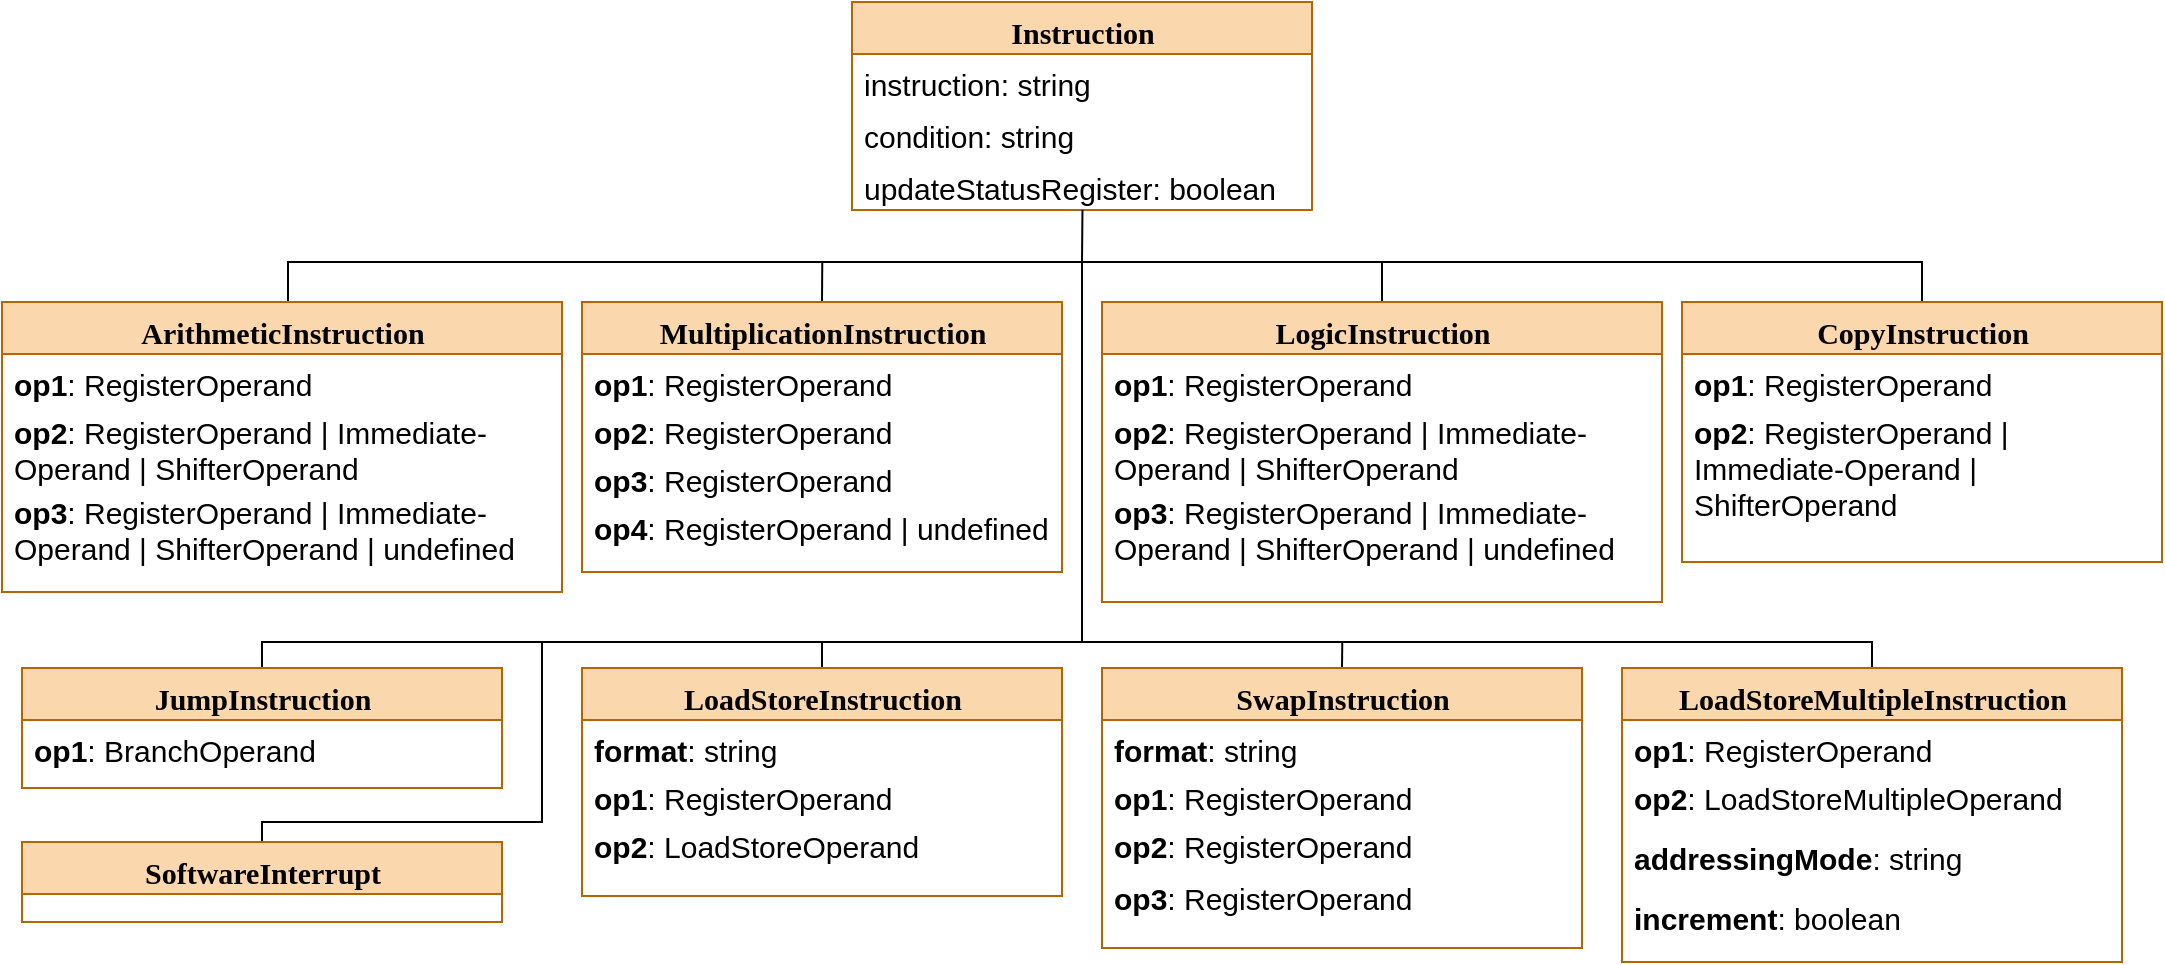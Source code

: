 <mxfile version="15.3.7" type="device"><diagram name="Page-1" id="9f46799a-70d6-7492-0946-bef42562c5a5"><mxGraphModel dx="2031" dy="1074" grid="1" gridSize="10" guides="1" tooltips="1" connect="1" arrows="1" fold="1" page="1" pageScale="1" pageWidth="1100" pageHeight="850" background="none" math="0" shadow="0"><root><mxCell id="0"/><mxCell id="1" parent="0"/><mxCell id="78961159f06e98e8-17" value="Instruction" style="swimlane;html=1;fontStyle=1;align=center;verticalAlign=top;childLayout=stackLayout;horizontal=1;startSize=26;horizontalStack=0;resizeParent=1;resizeLast=0;collapsible=0;marginBottom=0;swimlaneFillColor=#ffffff;rounded=0;shadow=0;comic=0;labelBackgroundColor=none;strokeWidth=1;fillColor=#fad7ac;fontFamily=Verdana;fontSize=15;strokeColor=#b46504;" parent="1" vertex="1"><mxGeometry x="435" y="20" width="230" height="104" as="geometry"><mxRectangle x="90" y="83" width="60" height="26" as="alternateBounds"/></mxGeometry></mxCell><mxCell id="iO1MUglFfyIDGqG5VZCl-19" value="instruction: string" style="text;html=1;strokeColor=none;fillColor=none;align=left;verticalAlign=top;spacingLeft=4;spacingRight=4;whiteSpace=wrap;overflow=hidden;rotatable=0;points=[[0,0.5],[1,0.5]];portConstraint=eastwest;fontSize=15;" parent="78961159f06e98e8-17" vertex="1"><mxGeometry y="26" width="230" height="26" as="geometry"/></mxCell><mxCell id="iO1MUglFfyIDGqG5VZCl-20" value="condition: string" style="text;html=1;strokeColor=none;fillColor=none;align=left;verticalAlign=top;spacingLeft=4;spacingRight=4;whiteSpace=wrap;overflow=hidden;rotatable=0;points=[[0,0.5],[1,0.5]];portConstraint=eastwest;fontSize=15;" parent="78961159f06e98e8-17" vertex="1"><mxGeometry y="52" width="230" height="26" as="geometry"/></mxCell><mxCell id="iO1MUglFfyIDGqG5VZCl-21" value="updateStatusRegister: boolean" style="text;html=1;strokeColor=none;fillColor=none;align=left;verticalAlign=top;spacingLeft=4;spacingRight=4;whiteSpace=wrap;overflow=hidden;rotatable=0;points=[[0,0.5],[1,0.5]];portConstraint=eastwest;fontSize=15;" parent="78961159f06e98e8-17" vertex="1"><mxGeometry y="78" width="230" height="26" as="geometry"/></mxCell><mxCell id="iO1MUglFfyIDGqG5VZCl-62" style="edgeStyle=none;rounded=0;orthogonalLoop=1;jettySize=auto;html=1;exitX=0.5;exitY=0;exitDx=0;exitDy=0;endArrow=none;endFill=0;startSize=14;endSize=14;sourcePerimeterSpacing=8;targetPerimeterSpacing=8;" parent="1" source="nyLYK7EHAeeoyXZ7ThV--1" edge="1"><mxGeometry relative="1" as="geometry"><mxPoint x="420.143" y="150" as="targetPoint"/></mxGeometry></mxCell><mxCell id="nyLYK7EHAeeoyXZ7ThV--1" value="MultiplicationInstruction" style="swimlane;html=1;fontStyle=1;align=center;verticalAlign=top;childLayout=stackLayout;horizontal=1;startSize=26;horizontalStack=0;resizeParent=1;resizeLast=0;collapsible=0;marginBottom=0;swimlaneFillColor=#ffffff;rounded=0;shadow=0;comic=0;labelBackgroundColor=none;strokeWidth=1;fillColor=#fad7ac;fontFamily=Verdana;fontSize=15;strokeColor=#b46504;swimlaneLine=1;" parent="1" vertex="1"><mxGeometry x="300" y="170" width="240" height="135" as="geometry"><mxRectangle x="90" y="83" width="60" height="26" as="alternateBounds"/></mxGeometry></mxCell><mxCell id="nyLYK7EHAeeoyXZ7ThV--28" value="&lt;b&gt;op1&lt;/b&gt;: RegisterOperand" style="text;html=1;strokeColor=none;fillColor=none;align=left;verticalAlign=top;spacingLeft=4;spacingRight=4;whiteSpace=wrap;overflow=hidden;rotatable=0;points=[[0,0.5],[1,0.5]];portConstraint=eastwest;fontSize=15;" parent="nyLYK7EHAeeoyXZ7ThV--1" vertex="1"><mxGeometry y="26" width="240" height="24" as="geometry"/></mxCell><mxCell id="iO1MUglFfyIDGqG5VZCl-32" value="&lt;b&gt;op2&lt;/b&gt;: RegisterOperand" style="text;html=1;strokeColor=none;fillColor=none;align=left;verticalAlign=top;spacingLeft=4;spacingRight=4;whiteSpace=wrap;overflow=hidden;rotatable=0;points=[[0,0.5],[1,0.5]];portConstraint=eastwest;fontSize=15;" parent="nyLYK7EHAeeoyXZ7ThV--1" vertex="1"><mxGeometry y="50" width="240" height="24" as="geometry"/></mxCell><mxCell id="iO1MUglFfyIDGqG5VZCl-33" value="&lt;b&gt;op3&lt;/b&gt;: RegisterOperand" style="text;html=1;strokeColor=none;fillColor=none;align=left;verticalAlign=top;spacingLeft=4;spacingRight=4;whiteSpace=wrap;overflow=hidden;rotatable=0;points=[[0,0.5],[1,0.5]];portConstraint=eastwest;fontSize=15;" parent="nyLYK7EHAeeoyXZ7ThV--1" vertex="1"><mxGeometry y="74" width="240" height="24" as="geometry"/></mxCell><mxCell id="iO1MUglFfyIDGqG5VZCl-34" value="&lt;b&gt;op4&lt;/b&gt;: RegisterOperand | undefined" style="text;html=1;strokeColor=none;fillColor=none;align=left;verticalAlign=top;spacingLeft=4;spacingRight=4;whiteSpace=wrap;overflow=hidden;rotatable=0;points=[[0,0.5],[1,0.5]];portConstraint=eastwest;fontSize=15;" parent="nyLYK7EHAeeoyXZ7ThV--1" vertex="1"><mxGeometry y="98" width="240" height="24" as="geometry"/></mxCell><mxCell id="iO1MUglFfyIDGqG5VZCl-61" style="edgeStyle=none;rounded=0;orthogonalLoop=1;jettySize=auto;html=1;exitX=0.5;exitY=0;exitDx=0;exitDy=0;endArrow=none;endFill=0;startSize=14;endSize=14;sourcePerimeterSpacing=8;targetPerimeterSpacing=8;" parent="1" source="iO1MUglFfyIDGqG5VZCl-24" edge="1"><mxGeometry relative="1" as="geometry"><mxPoint x="700" y="150" as="targetPoint"/></mxGeometry></mxCell><mxCell id="iO1MUglFfyIDGqG5VZCl-24" value="LogicInstruction" style="swimlane;html=1;fontStyle=1;align=center;verticalAlign=top;childLayout=stackLayout;horizontal=1;startSize=26;horizontalStack=0;resizeParent=1;resizeLast=0;collapsible=0;marginBottom=0;swimlaneFillColor=#ffffff;rounded=0;shadow=0;comic=0;labelBackgroundColor=none;strokeWidth=1;fillColor=#fad7ac;fontFamily=Verdana;fontSize=15;strokeColor=#b46504;swimlaneLine=1;" parent="1" vertex="1"><mxGeometry x="560" y="170" width="280" height="150" as="geometry"><mxRectangle x="90" y="83" width="60" height="26" as="alternateBounds"/></mxGeometry></mxCell><mxCell id="iO1MUglFfyIDGqG5VZCl-25" value="&lt;b&gt;op1&lt;/b&gt;: RegisterOperand" style="text;html=1;strokeColor=none;fillColor=none;align=left;verticalAlign=top;spacingLeft=4;spacingRight=4;whiteSpace=wrap;overflow=hidden;rotatable=0;points=[[0,0.5],[1,0.5]];portConstraint=eastwest;fontSize=15;" parent="iO1MUglFfyIDGqG5VZCl-24" vertex="1"><mxGeometry y="26" width="280" height="24" as="geometry"/></mxCell><mxCell id="iO1MUglFfyIDGqG5VZCl-26" value="&lt;b&gt;op2&lt;/b&gt;: RegisterOperand | Immediate-Operand | ShifterOperand" style="text;html=1;strokeColor=none;fillColor=none;align=left;verticalAlign=top;spacingLeft=4;spacingRight=4;whiteSpace=wrap;overflow=hidden;rotatable=0;points=[[0,0.5],[1,0.5]];portConstraint=eastwest;fontSize=15;" parent="iO1MUglFfyIDGqG5VZCl-24" vertex="1"><mxGeometry y="50" width="280" height="40" as="geometry"/></mxCell><mxCell id="iO1MUglFfyIDGqG5VZCl-27" value="&lt;b&gt;op3&lt;/b&gt;: RegisterOperand | Immediate-Operand | ShifterOperand | undefined" style="text;html=1;strokeColor=none;fillColor=none;align=left;verticalAlign=top;spacingLeft=4;spacingRight=4;whiteSpace=wrap;overflow=hidden;rotatable=0;points=[[0,0.5],[1,0.5]];portConstraint=eastwest;fontSize=15;" parent="iO1MUglFfyIDGqG5VZCl-24" vertex="1"><mxGeometry y="90" width="280" height="40" as="geometry"/></mxCell><mxCell id="iO1MUglFfyIDGqG5VZCl-59" style="edgeStyle=none;rounded=0;orthogonalLoop=1;jettySize=auto;html=1;exitX=0.5;exitY=0;exitDx=0;exitDy=0;entryX=0.488;entryY=0.996;entryDx=0;entryDy=0;entryPerimeter=0;endArrow=none;endFill=0;startSize=14;endSize=14;sourcePerimeterSpacing=8;targetPerimeterSpacing=8;" parent="1" edge="1"><mxGeometry relative="1" as="geometry"><mxPoint x="153" y="170" as="sourcePoint"/><mxPoint x="550.24" y="123.896" as="targetPoint"/><Array as="points"><mxPoint x="153" y="150"/><mxPoint x="550" y="150"/></Array></mxGeometry></mxCell><mxCell id="iO1MUglFfyIDGqG5VZCl-28" value="ArithmeticInstruction" style="swimlane;html=1;fontStyle=1;align=center;verticalAlign=top;childLayout=stackLayout;horizontal=1;startSize=26;horizontalStack=0;resizeParent=1;resizeLast=0;collapsible=0;marginBottom=0;swimlaneFillColor=#ffffff;rounded=0;shadow=0;comic=0;labelBackgroundColor=none;strokeWidth=1;fillColor=#fad7ac;fontFamily=Verdana;fontSize=15;strokeColor=#b46504;swimlaneLine=1;" parent="1" vertex="1"><mxGeometry x="10" y="170" width="280" height="145" as="geometry"><mxRectangle x="90" y="83" width="60" height="26" as="alternateBounds"/></mxGeometry></mxCell><mxCell id="iO1MUglFfyIDGqG5VZCl-29" value="&lt;b&gt;op1&lt;/b&gt;: RegisterOperand" style="text;html=1;strokeColor=none;fillColor=none;align=left;verticalAlign=top;spacingLeft=4;spacingRight=4;whiteSpace=wrap;overflow=hidden;rotatable=0;points=[[0,0.5],[1,0.5]];portConstraint=eastwest;fontSize=15;" parent="iO1MUglFfyIDGqG5VZCl-28" vertex="1"><mxGeometry y="26" width="280" height="24" as="geometry"/></mxCell><mxCell id="iO1MUglFfyIDGqG5VZCl-30" value="&lt;b&gt;op2&lt;/b&gt;: RegisterOperand | Immediate-Operand | ShifterOperand" style="text;html=1;strokeColor=none;fillColor=none;align=left;verticalAlign=top;spacingLeft=4;spacingRight=4;whiteSpace=wrap;overflow=hidden;rotatable=0;points=[[0,0.5],[1,0.5]];portConstraint=eastwest;fontSize=15;" parent="iO1MUglFfyIDGqG5VZCl-28" vertex="1"><mxGeometry y="50" width="280" height="40" as="geometry"/></mxCell><mxCell id="iO1MUglFfyIDGqG5VZCl-31" value="&lt;b&gt;op3&lt;/b&gt;: RegisterOperand | Immediate-Operand | ShifterOperand | undefined" style="text;html=1;strokeColor=none;fillColor=none;align=left;verticalAlign=top;spacingLeft=4;spacingRight=4;whiteSpace=wrap;overflow=hidden;rotatable=0;points=[[0,0.5],[1,0.5]];portConstraint=eastwest;fontSize=15;" parent="iO1MUglFfyIDGqG5VZCl-28" vertex="1"><mxGeometry y="90" width="280" height="40" as="geometry"/></mxCell><mxCell id="iO1MUglFfyIDGqG5VZCl-60" style="edgeStyle=none;rounded=0;orthogonalLoop=1;jettySize=auto;html=1;exitX=0.5;exitY=0;exitDx=0;exitDy=0;endArrow=none;endFill=0;startSize=14;endSize=14;sourcePerimeterSpacing=8;targetPerimeterSpacing=8;" parent="1" source="iO1MUglFfyIDGqG5VZCl-35" edge="1"><mxGeometry relative="1" as="geometry"><mxPoint x="550" y="150" as="targetPoint"/><Array as="points"><mxPoint x="970" y="150"/></Array></mxGeometry></mxCell><mxCell id="iO1MUglFfyIDGqG5VZCl-35" value="CopyInstruction" style="swimlane;html=1;fontStyle=1;align=center;verticalAlign=top;childLayout=stackLayout;horizontal=1;startSize=26;horizontalStack=0;resizeParent=1;resizeLast=0;collapsible=0;marginBottom=0;swimlaneFillColor=#ffffff;rounded=0;shadow=0;comic=0;labelBackgroundColor=none;strokeWidth=1;fillColor=#fad7ac;fontFamily=Verdana;fontSize=15;strokeColor=#b46504;swimlaneLine=1;" parent="1" vertex="1"><mxGeometry x="850" y="170" width="240" height="130" as="geometry"><mxRectangle x="90" y="83" width="60" height="26" as="alternateBounds"/></mxGeometry></mxCell><mxCell id="iO1MUglFfyIDGqG5VZCl-36" value="&lt;b&gt;op1&lt;/b&gt;: RegisterOperand" style="text;html=1;strokeColor=none;fillColor=none;align=left;verticalAlign=top;spacingLeft=4;spacingRight=4;whiteSpace=wrap;overflow=hidden;rotatable=0;points=[[0,0.5],[1,0.5]];portConstraint=eastwest;fontSize=15;" parent="iO1MUglFfyIDGqG5VZCl-35" vertex="1"><mxGeometry y="26" width="240" height="24" as="geometry"/></mxCell><mxCell id="iO1MUglFfyIDGqG5VZCl-37" value="&lt;div&gt;&lt;b&gt;op2&lt;/b&gt;: RegisterOperand | &lt;br&gt;&lt;/div&gt;&lt;div&gt;Immediate-Operand | &lt;br&gt;&lt;/div&gt;&lt;div&gt;ShifterOperand&lt;/div&gt;" style="text;html=1;strokeColor=none;fillColor=none;align=left;verticalAlign=top;spacingLeft=4;spacingRight=4;whiteSpace=wrap;overflow=hidden;rotatable=0;points=[[0,0.5],[1,0.5]];portConstraint=eastwest;fontSize=15;" parent="iO1MUglFfyIDGqG5VZCl-35" vertex="1"><mxGeometry y="50" width="240" height="70" as="geometry"/></mxCell><mxCell id="iO1MUglFfyIDGqG5VZCl-64" style="edgeStyle=none;rounded=0;orthogonalLoop=1;jettySize=auto;html=1;exitX=0.5;exitY=0;exitDx=0;exitDy=0;endArrow=none;endFill=0;startSize=14;endSize=14;sourcePerimeterSpacing=8;targetPerimeterSpacing=8;" parent="1" source="iO1MUglFfyIDGqG5VZCl-39" edge="1"><mxGeometry relative="1" as="geometry"><mxPoint x="420" y="340" as="targetPoint"/><Array as="points"><mxPoint x="140" y="340"/></Array></mxGeometry></mxCell><mxCell id="iO1MUglFfyIDGqG5VZCl-39" value="JumpInstruction" style="swimlane;html=1;fontStyle=1;align=center;verticalAlign=top;childLayout=stackLayout;horizontal=1;startSize=26;horizontalStack=0;resizeParent=1;resizeLast=0;collapsible=0;marginBottom=0;swimlaneFillColor=#ffffff;rounded=0;shadow=0;comic=0;labelBackgroundColor=none;strokeWidth=1;fillColor=#fad7ac;fontFamily=Verdana;fontSize=15;strokeColor=#b46504;swimlaneLine=1;" parent="1" vertex="1"><mxGeometry x="20" y="353" width="240" height="60" as="geometry"><mxRectangle x="90" y="83" width="60" height="26" as="alternateBounds"/></mxGeometry></mxCell><mxCell id="iO1MUglFfyIDGqG5VZCl-40" value="&lt;b&gt;op1&lt;/b&gt;: BranchOperand" style="text;html=1;strokeColor=none;fillColor=none;align=left;verticalAlign=top;spacingLeft=4;spacingRight=4;whiteSpace=wrap;overflow=hidden;rotatable=0;points=[[0,0.5],[1,0.5]];portConstraint=eastwest;fontSize=15;" parent="iO1MUglFfyIDGqG5VZCl-39" vertex="1"><mxGeometry y="26" width="240" height="24" as="geometry"/></mxCell><mxCell id="iO1MUglFfyIDGqG5VZCl-63" style="edgeStyle=none;rounded=0;orthogonalLoop=1;jettySize=auto;html=1;exitX=0.5;exitY=0;exitDx=0;exitDy=0;endArrow=none;endFill=0;startSize=14;endSize=14;sourcePerimeterSpacing=8;targetPerimeterSpacing=8;" parent="1" edge="1"><mxGeometry relative="1" as="geometry"><mxPoint x="550" y="150" as="targetPoint"/><mxPoint x="420" y="353" as="sourcePoint"/><Array as="points"><mxPoint x="420" y="340"/><mxPoint x="550" y="340"/></Array></mxGeometry></mxCell><mxCell id="iO1MUglFfyIDGqG5VZCl-42" value="LoadStoreInstruction" style="swimlane;html=1;fontStyle=1;align=center;verticalAlign=top;childLayout=stackLayout;horizontal=1;startSize=26;horizontalStack=0;resizeParent=1;resizeLast=0;collapsible=0;marginBottom=0;swimlaneFillColor=#ffffff;rounded=0;shadow=0;comic=0;labelBackgroundColor=none;strokeWidth=1;fillColor=#fad7ac;fontFamily=Verdana;fontSize=15;strokeColor=#b46504;swimlaneLine=1;" parent="1" vertex="1"><mxGeometry x="300" y="353" width="240" height="114" as="geometry"><mxRectangle x="90" y="83" width="60" height="26" as="alternateBounds"/></mxGeometry></mxCell><mxCell id="iO1MUglFfyIDGqG5VZCl-44" value="&lt;b&gt;format&lt;/b&gt;: string" style="text;html=1;strokeColor=none;fillColor=none;align=left;verticalAlign=top;spacingLeft=4;spacingRight=4;whiteSpace=wrap;overflow=hidden;rotatable=0;points=[[0,0.5],[1,0.5]];portConstraint=eastwest;fontSize=15;" parent="iO1MUglFfyIDGqG5VZCl-42" vertex="1"><mxGeometry y="26" width="240" height="24" as="geometry"/></mxCell><mxCell id="iO1MUglFfyIDGqG5VZCl-43" value="&lt;b&gt;op1&lt;/b&gt;: RegisterOperand" style="text;html=1;strokeColor=none;fillColor=none;align=left;verticalAlign=top;spacingLeft=4;spacingRight=4;whiteSpace=wrap;overflow=hidden;rotatable=0;points=[[0,0.5],[1,0.5]];portConstraint=eastwest;fontSize=15;" parent="iO1MUglFfyIDGqG5VZCl-42" vertex="1"><mxGeometry y="50" width="240" height="24" as="geometry"/></mxCell><mxCell id="iO1MUglFfyIDGqG5VZCl-45" value="&lt;b&gt;op2&lt;/b&gt;: LoadStoreOperand" style="text;html=1;strokeColor=none;fillColor=none;align=left;verticalAlign=top;spacingLeft=4;spacingRight=4;whiteSpace=wrap;overflow=hidden;rotatable=0;points=[[0,0.5],[1,0.5]];portConstraint=eastwest;fontSize=15;" parent="iO1MUglFfyIDGqG5VZCl-42" vertex="1"><mxGeometry y="74" width="240" height="40" as="geometry"/></mxCell><mxCell id="iO1MUglFfyIDGqG5VZCl-67" style="edgeStyle=none;rounded=0;orthogonalLoop=1;jettySize=auto;html=1;exitX=0.5;exitY=0;exitDx=0;exitDy=0;endArrow=none;endFill=0;startSize=14;endSize=14;sourcePerimeterSpacing=8;targetPerimeterSpacing=8;" parent="1" source="iO1MUglFfyIDGqG5VZCl-46" edge="1"><mxGeometry relative="1" as="geometry"><mxPoint x="680.143" y="340" as="targetPoint"/></mxGeometry></mxCell><mxCell id="iO1MUglFfyIDGqG5VZCl-46" value="SwapInstruction" style="swimlane;html=1;fontStyle=1;align=center;verticalAlign=top;childLayout=stackLayout;horizontal=1;startSize=26;horizontalStack=0;resizeParent=1;resizeLast=0;collapsible=0;marginBottom=0;swimlaneFillColor=#ffffff;rounded=0;shadow=0;comic=0;labelBackgroundColor=none;strokeWidth=1;fillColor=#fad7ac;fontFamily=Verdana;fontSize=15;strokeColor=#b46504;swimlaneLine=1;" parent="1" vertex="1"><mxGeometry x="560" y="353" width="240" height="140" as="geometry"><mxRectangle x="90" y="83" width="60" height="26" as="alternateBounds"/></mxGeometry></mxCell><mxCell id="iO1MUglFfyIDGqG5VZCl-47" value="&lt;b&gt;format&lt;/b&gt;: string" style="text;html=1;strokeColor=none;fillColor=none;align=left;verticalAlign=top;spacingLeft=4;spacingRight=4;whiteSpace=wrap;overflow=hidden;rotatable=0;points=[[0,0.5],[1,0.5]];portConstraint=eastwest;fontSize=15;" parent="iO1MUglFfyIDGqG5VZCl-46" vertex="1"><mxGeometry y="26" width="240" height="24" as="geometry"/></mxCell><mxCell id="iO1MUglFfyIDGqG5VZCl-48" value="&lt;b&gt;op1&lt;/b&gt;: RegisterOperand" style="text;html=1;strokeColor=none;fillColor=none;align=left;verticalAlign=top;spacingLeft=4;spacingRight=4;whiteSpace=wrap;overflow=hidden;rotatable=0;points=[[0,0.5],[1,0.5]];portConstraint=eastwest;fontSize=15;" parent="iO1MUglFfyIDGqG5VZCl-46" vertex="1"><mxGeometry y="50" width="240" height="24" as="geometry"/></mxCell><mxCell id="iO1MUglFfyIDGqG5VZCl-49" value="&lt;b&gt;op2&lt;/b&gt;: RegisterOperand" style="text;html=1;strokeColor=none;fillColor=none;align=left;verticalAlign=top;spacingLeft=4;spacingRight=4;whiteSpace=wrap;overflow=hidden;rotatable=0;points=[[0,0.5],[1,0.5]];portConstraint=eastwest;fontSize=15;" parent="iO1MUglFfyIDGqG5VZCl-46" vertex="1"><mxGeometry y="74" width="240" height="26" as="geometry"/></mxCell><mxCell id="iO1MUglFfyIDGqG5VZCl-50" value="&lt;b&gt;op3&lt;/b&gt;: RegisterOperand" style="text;html=1;strokeColor=none;fillColor=none;align=left;verticalAlign=top;spacingLeft=4;spacingRight=4;whiteSpace=wrap;overflow=hidden;rotatable=0;points=[[0,0.5],[1,0.5]];portConstraint=eastwest;fontSize=15;" parent="iO1MUglFfyIDGqG5VZCl-46" vertex="1"><mxGeometry y="100" width="240" height="40" as="geometry"/></mxCell><mxCell id="iO1MUglFfyIDGqG5VZCl-65" style="edgeStyle=none;rounded=0;orthogonalLoop=1;jettySize=auto;html=1;exitX=0.5;exitY=0;exitDx=0;exitDy=0;endArrow=none;endFill=0;startSize=14;endSize=14;sourcePerimeterSpacing=8;targetPerimeterSpacing=8;" parent="1" source="iO1MUglFfyIDGqG5VZCl-51" edge="1"><mxGeometry relative="1" as="geometry"><mxPoint x="280" y="340" as="targetPoint"/><Array as="points"><mxPoint x="140" y="430"/><mxPoint x="280" y="430"/></Array></mxGeometry></mxCell><mxCell id="iO1MUglFfyIDGqG5VZCl-51" value="SoftwareInterrupt" style="swimlane;html=1;fontStyle=1;align=center;verticalAlign=top;childLayout=stackLayout;horizontal=1;startSize=26;horizontalStack=0;resizeParent=1;resizeLast=0;collapsible=0;marginBottom=0;swimlaneFillColor=#ffffff;rounded=0;shadow=0;comic=0;labelBackgroundColor=none;strokeWidth=1;fillColor=#fad7ac;fontFamily=Verdana;fontSize=15;strokeColor=#b46504;swimlaneLine=1;" parent="1" vertex="1"><mxGeometry x="20" y="440" width="240" height="40" as="geometry"><mxRectangle x="90" y="83" width="60" height="26" as="alternateBounds"/></mxGeometry></mxCell><mxCell id="iO1MUglFfyIDGqG5VZCl-66" style="edgeStyle=none;rounded=0;orthogonalLoop=1;jettySize=auto;html=1;exitX=0.5;exitY=0;exitDx=0;exitDy=0;endArrow=none;endFill=0;startSize=14;endSize=14;sourcePerimeterSpacing=8;targetPerimeterSpacing=8;" parent="1" edge="1"><mxGeometry relative="1" as="geometry"><mxPoint x="550" y="340" as="targetPoint"/><Array as="points"><mxPoint x="945" y="340"/></Array><mxPoint x="945" y="353" as="sourcePoint"/></mxGeometry></mxCell><mxCell id="iO1MUglFfyIDGqG5VZCl-53" value="LoadStoreMultipleInstruction" style="swimlane;html=1;fontStyle=1;align=center;verticalAlign=top;childLayout=stackLayout;horizontal=1;startSize=26;horizontalStack=0;resizeParent=1;resizeLast=0;collapsible=0;marginBottom=0;swimlaneFillColor=#ffffff;rounded=0;shadow=0;comic=0;labelBackgroundColor=none;strokeWidth=1;fillColor=#fad7ac;fontFamily=Verdana;fontSize=15;strokeColor=#b46504;swimlaneLine=1;" parent="1" vertex="1"><mxGeometry x="820" y="353" width="250" height="147" as="geometry"><mxRectangle x="90" y="83" width="60" height="26" as="alternateBounds"/></mxGeometry></mxCell><mxCell id="iO1MUglFfyIDGqG5VZCl-55" value="&lt;b&gt;op1&lt;/b&gt;: RegisterOperand" style="text;html=1;strokeColor=none;fillColor=none;align=left;verticalAlign=top;spacingLeft=4;spacingRight=4;whiteSpace=wrap;overflow=hidden;rotatable=0;points=[[0,0.5],[1,0.5]];portConstraint=eastwest;fontSize=15;" parent="iO1MUglFfyIDGqG5VZCl-53" vertex="1"><mxGeometry y="26" width="250" height="24" as="geometry"/></mxCell><mxCell id="iO1MUglFfyIDGqG5VZCl-56" value="&lt;b&gt;op2&lt;/b&gt;: LoadStoreMultipleOperand" style="text;html=1;strokeColor=none;fillColor=none;align=left;verticalAlign=top;spacingLeft=4;spacingRight=4;whiteSpace=wrap;overflow=hidden;rotatable=0;points=[[0,0.5],[1,0.5]];portConstraint=eastwest;fontSize=15;" parent="iO1MUglFfyIDGqG5VZCl-53" vertex="1"><mxGeometry y="50" width="250" height="30" as="geometry"/></mxCell><mxCell id="iO1MUglFfyIDGqG5VZCl-57" value="&lt;b&gt;addressingMode&lt;/b&gt;: string" style="text;html=1;strokeColor=none;fillColor=none;align=left;verticalAlign=top;spacingLeft=4;spacingRight=4;whiteSpace=wrap;overflow=hidden;rotatable=0;points=[[0,0.5],[1,0.5]];portConstraint=eastwest;fontSize=15;" parent="iO1MUglFfyIDGqG5VZCl-53" vertex="1"><mxGeometry y="80" width="250" height="30" as="geometry"/></mxCell><mxCell id="iO1MUglFfyIDGqG5VZCl-58" value="&lt;b&gt;increment&lt;/b&gt;: boolean" style="text;html=1;strokeColor=none;fillColor=none;align=left;verticalAlign=top;spacingLeft=4;spacingRight=4;whiteSpace=wrap;overflow=hidden;rotatable=0;points=[[0,0.5],[1,0.5]];portConstraint=eastwest;fontSize=15;" parent="iO1MUglFfyIDGqG5VZCl-53" vertex="1"><mxGeometry y="110" width="250" height="30" as="geometry"/></mxCell></root></mxGraphModel></diagram></mxfile>